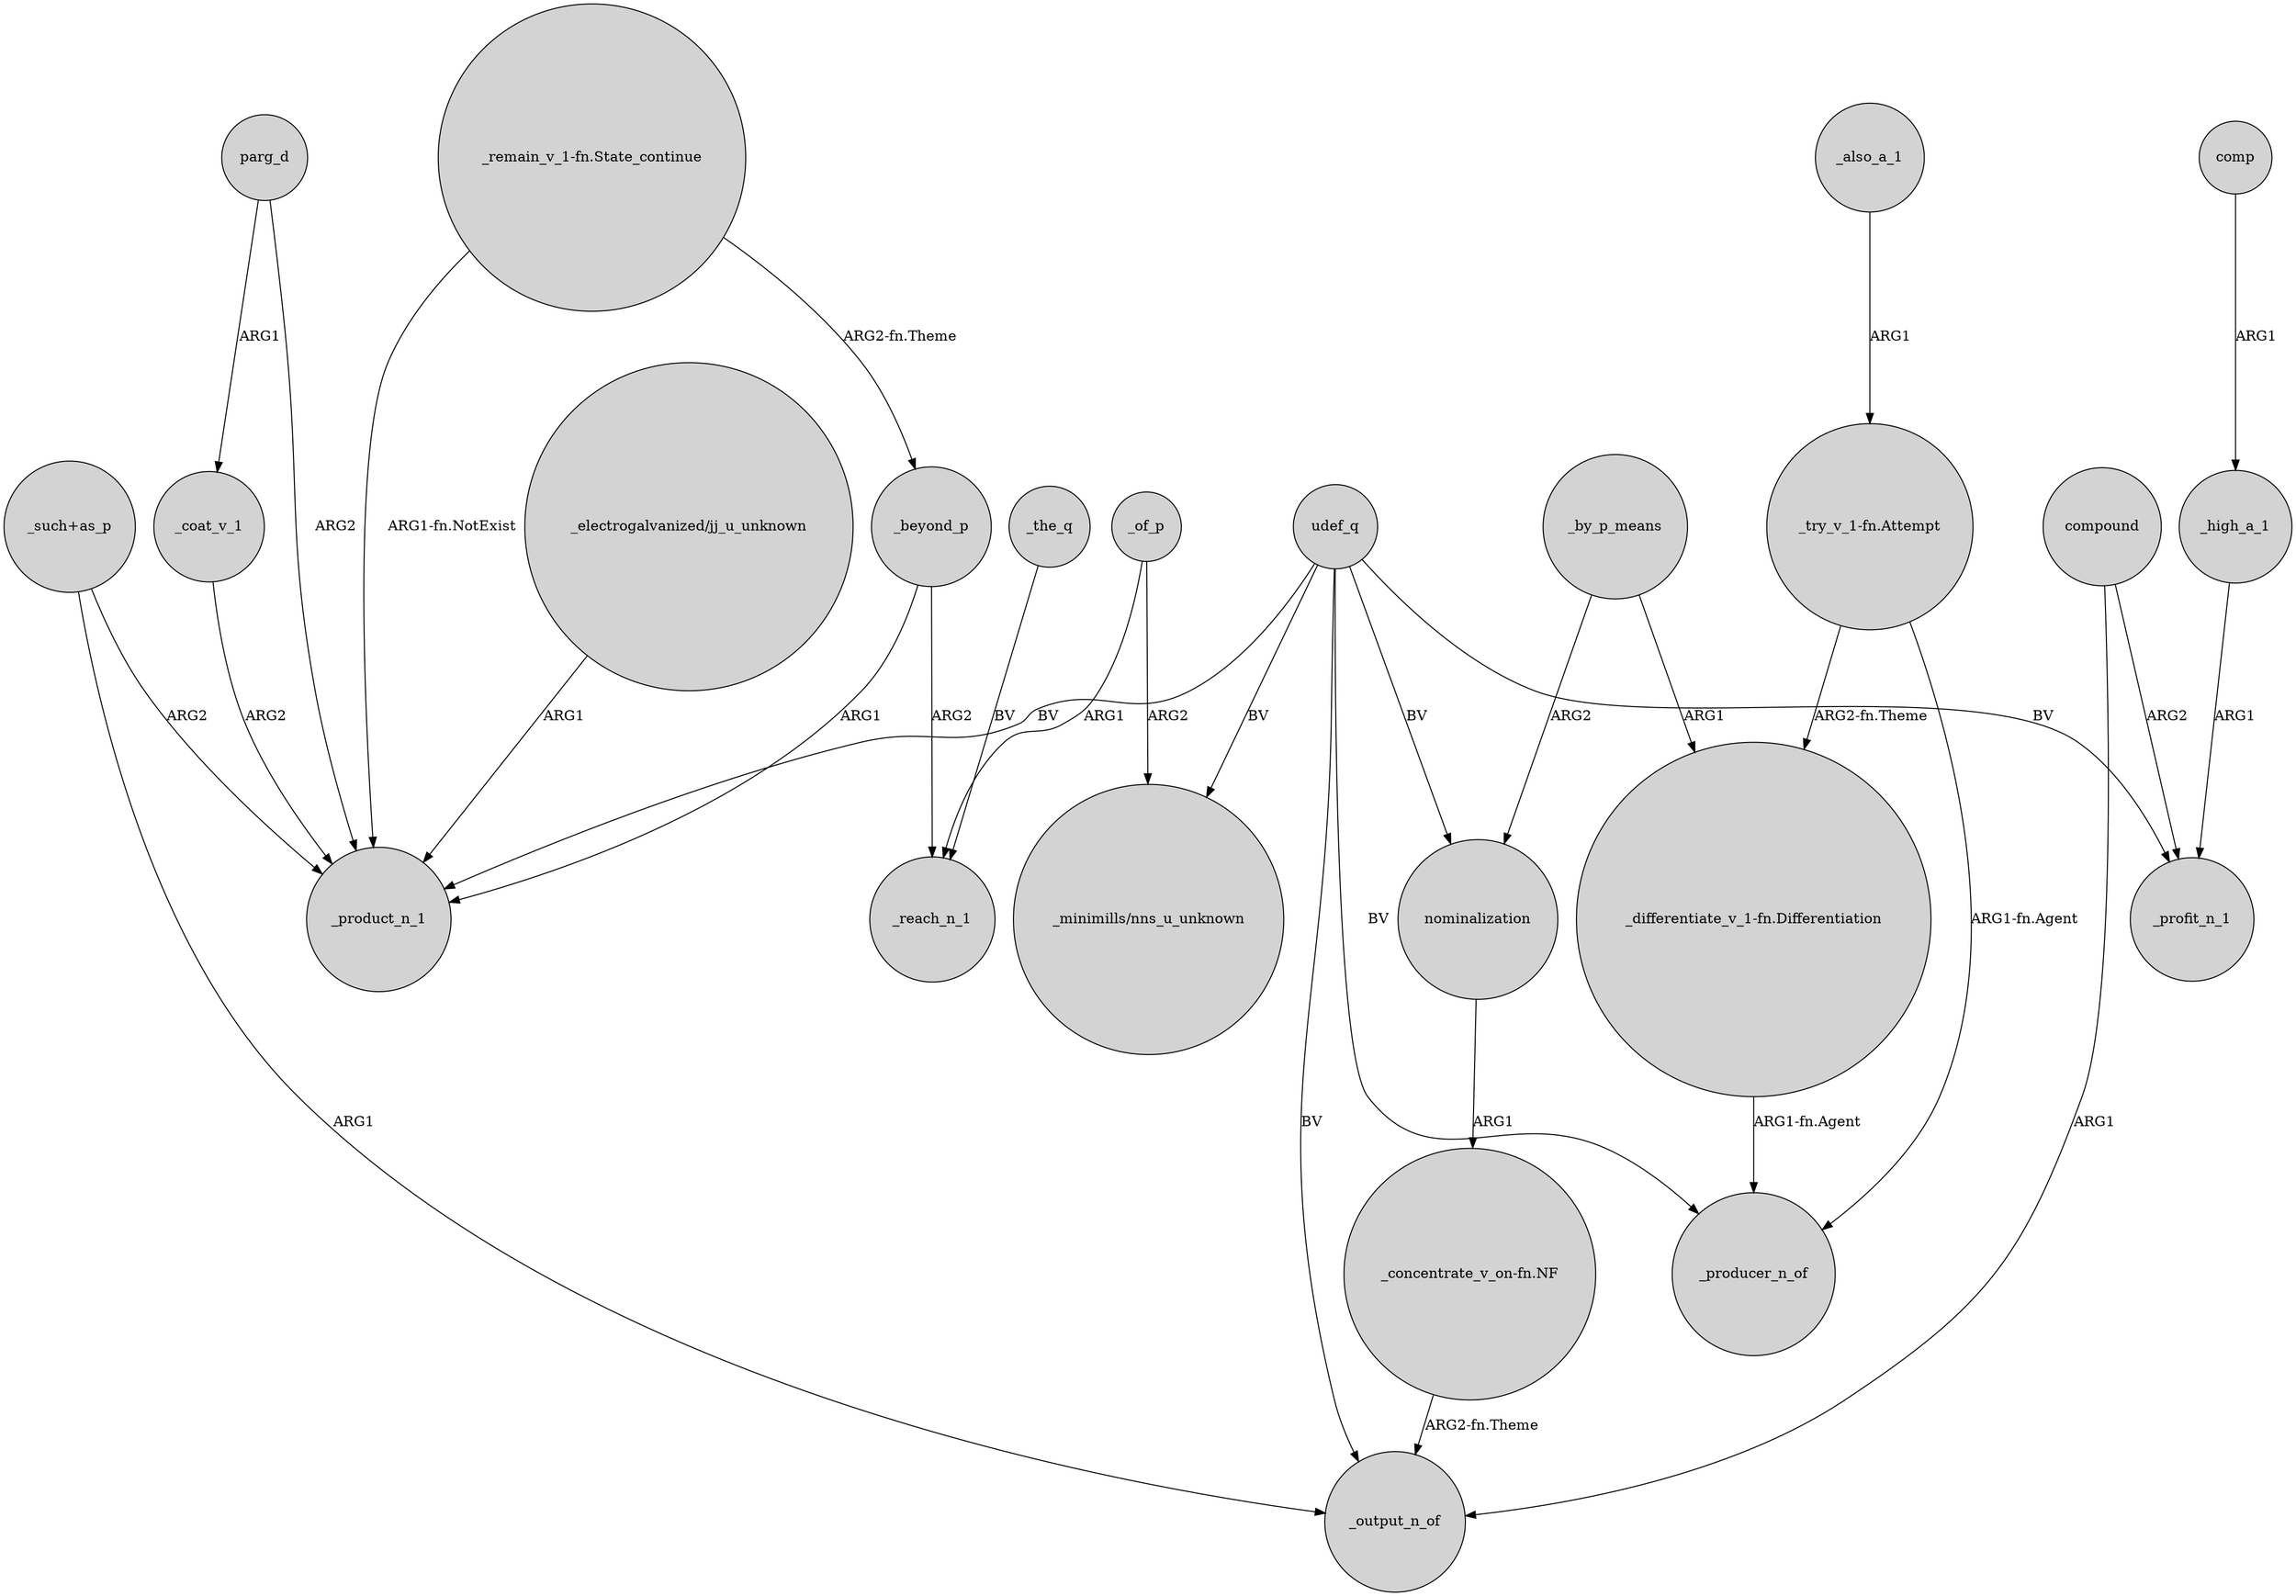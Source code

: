 digraph {
	node [shape=circle style=filled]
	parg_d -> _product_n_1 [label=ARG2]
	_by_p_means -> nominalization [label=ARG2]
	_beyond_p -> _product_n_1 [label=ARG1]
	_beyond_p -> _reach_n_1 [label=ARG2]
	"_try_v_1-fn.Attempt" -> "_differentiate_v_1-fn.Differentiation" [label="ARG2-fn.Theme"]
	compound -> _output_n_of [label=ARG1]
	_the_q -> _reach_n_1 [label=BV]
	udef_q -> "_minimills/nns_u_unknown" [label=BV]
	comp -> _high_a_1 [label=ARG1]
	"_try_v_1-fn.Attempt" -> _producer_n_of [label="ARG1-fn.Agent"]
	_of_p -> _reach_n_1 [label=ARG1]
	udef_q -> _output_n_of [label=BV]
	"_differentiate_v_1-fn.Differentiation" -> _producer_n_of [label="ARG1-fn.Agent"]
	"_such+as_p" -> _output_n_of [label=ARG1]
	parg_d -> _coat_v_1 [label=ARG1]
	_of_p -> "_minimills/nns_u_unknown" [label=ARG2]
	"_electrogalvanized/jj_u_unknown" -> _product_n_1 [label=ARG1]
	_coat_v_1 -> _product_n_1 [label=ARG2]
	_also_a_1 -> "_try_v_1-fn.Attempt" [label=ARG1]
	"_such+as_p" -> _product_n_1 [label=ARG2]
	"_remain_v_1-fn.State_continue" -> _product_n_1 [label="ARG1-fn.NotExist"]
	udef_q -> nominalization [label=BV]
	compound -> _profit_n_1 [label=ARG2]
	nominalization -> "_concentrate_v_on-fn.NF" [label=ARG1]
	udef_q -> _product_n_1 [label=BV]
	"_concentrate_v_on-fn.NF" -> _output_n_of [label="ARG2-fn.Theme"]
	udef_q -> _profit_n_1 [label=BV]
	"_remain_v_1-fn.State_continue" -> _beyond_p [label="ARG2-fn.Theme"]
	udef_q -> _producer_n_of [label=BV]
	_by_p_means -> "_differentiate_v_1-fn.Differentiation" [label=ARG1]
	_high_a_1 -> _profit_n_1 [label=ARG1]
}
